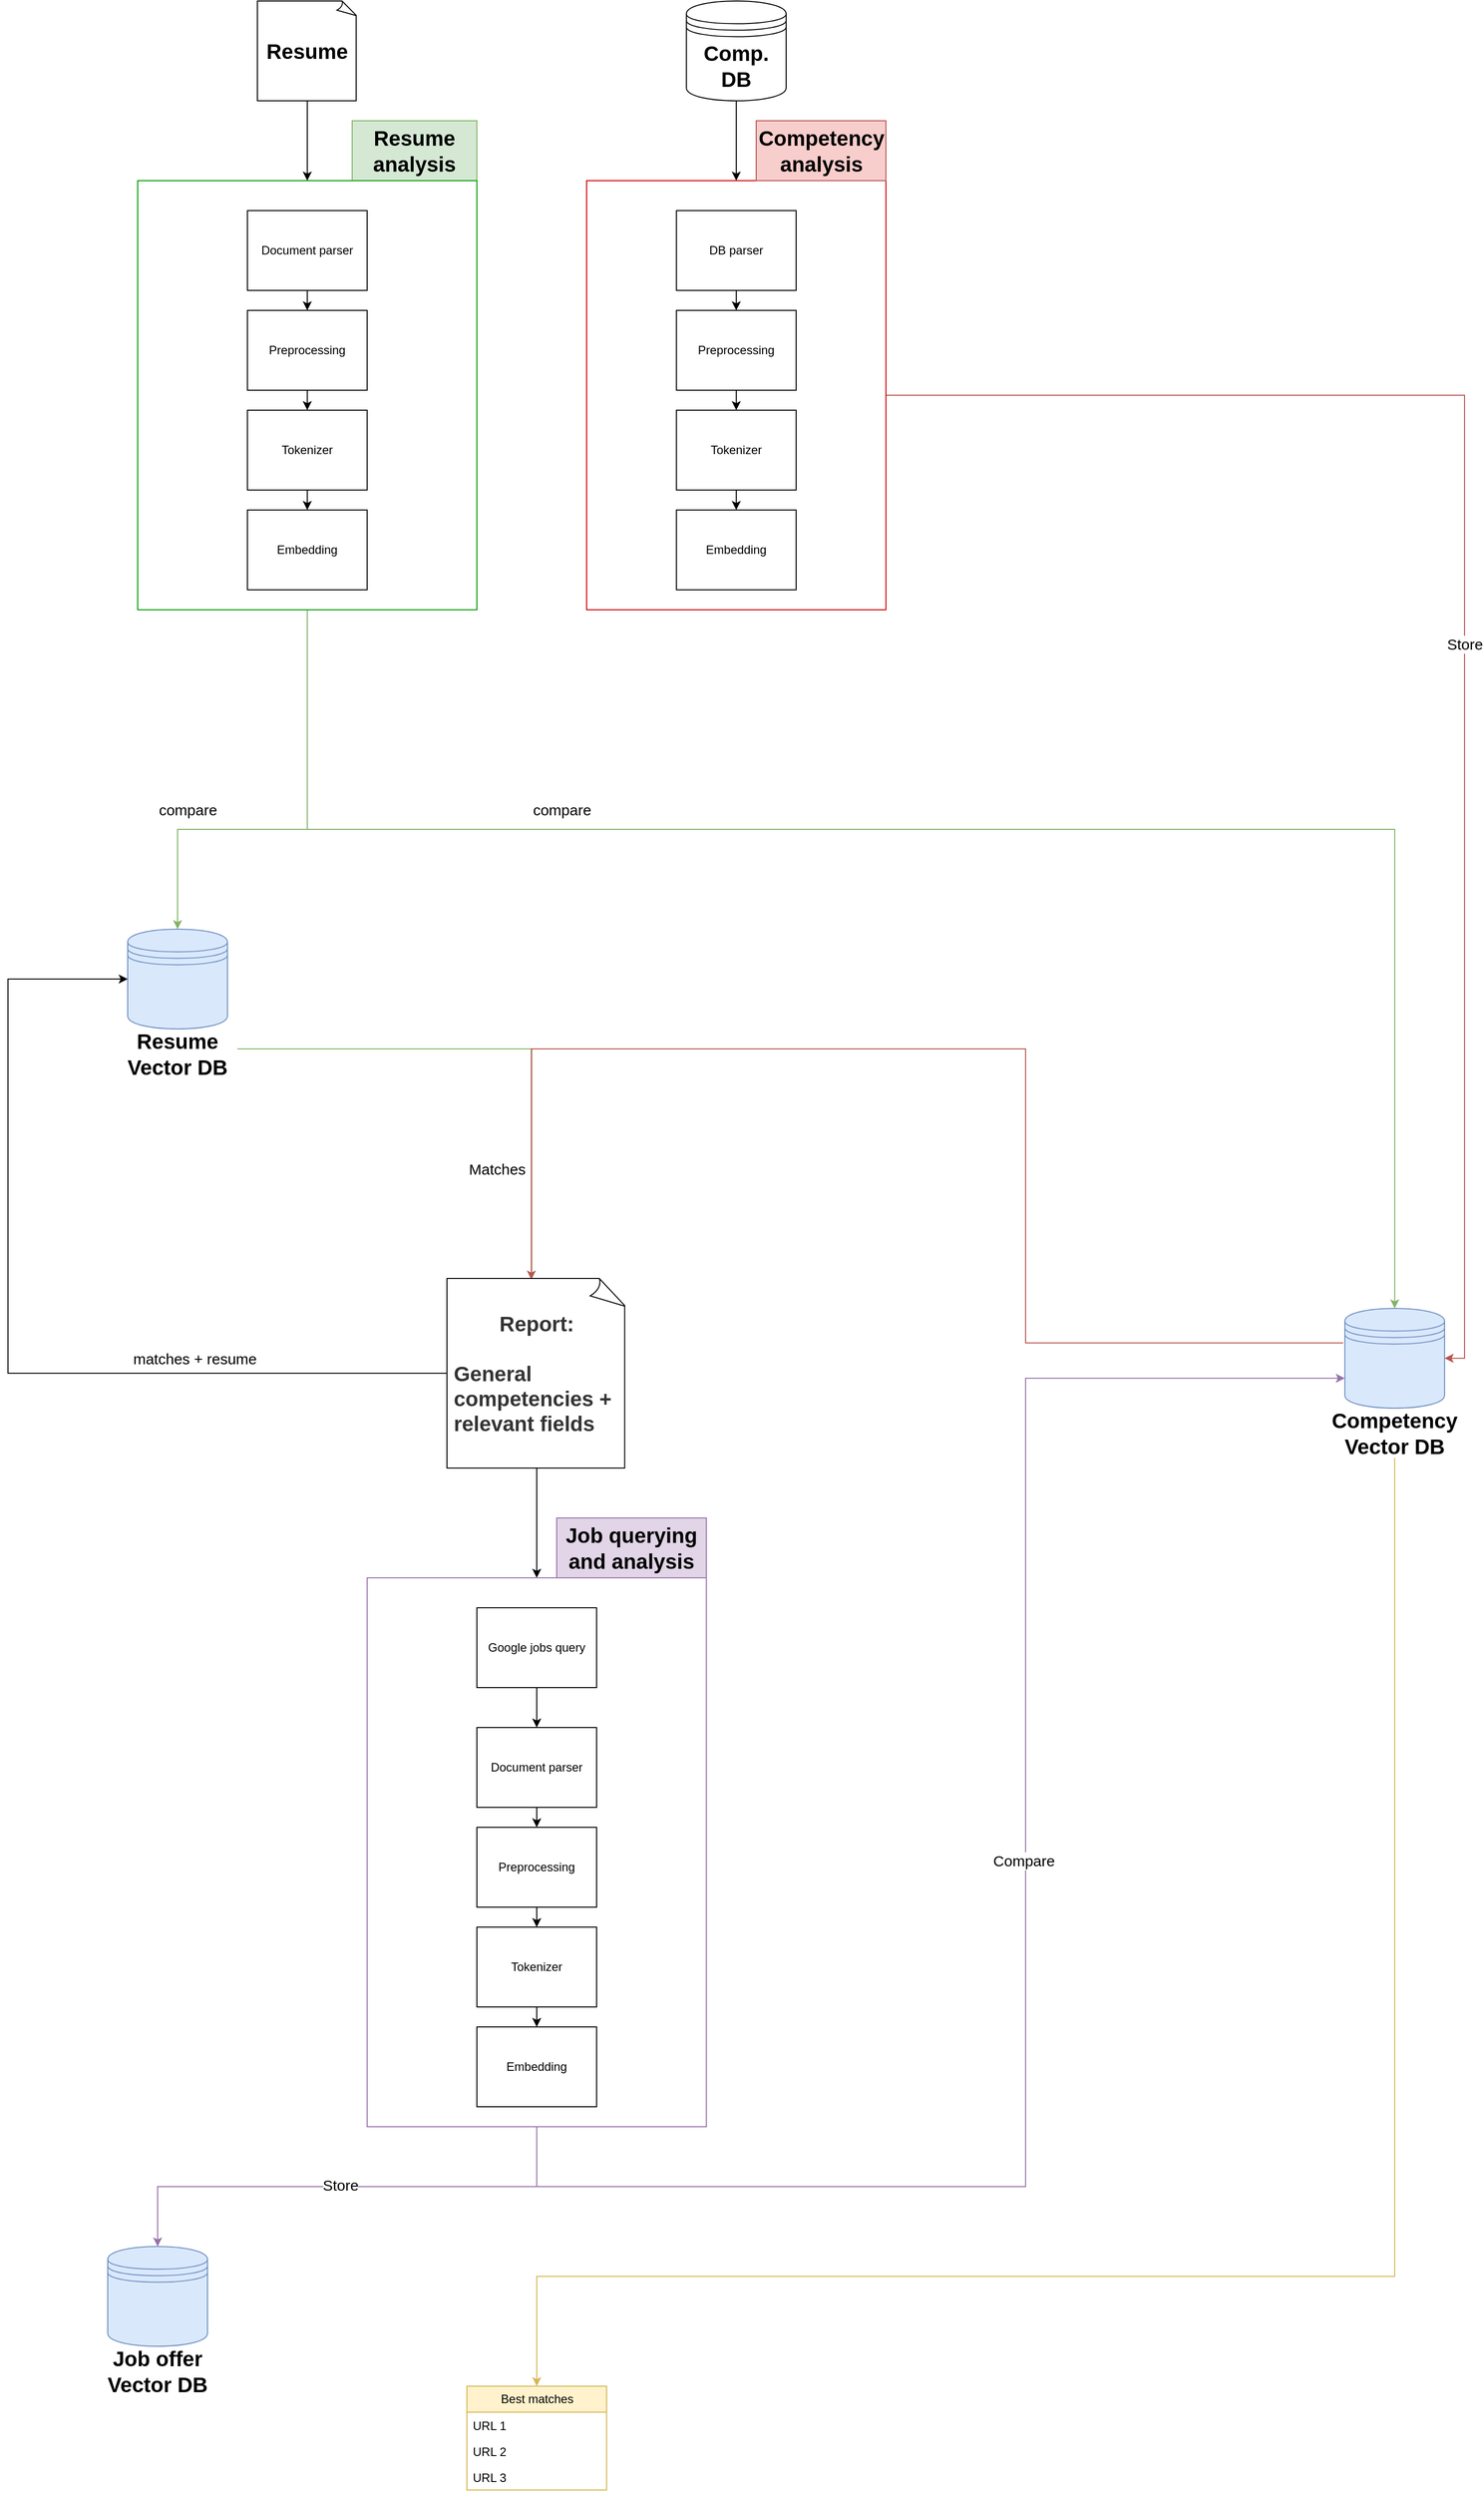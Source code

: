 <mxfile version="24.3.1" type="device">
  <diagram name="Page-1" id="2YBvvXClWsGukQMizWep">
    <mxGraphModel dx="2390" dy="1230" grid="1" gridSize="10" guides="1" tooltips="1" connect="1" arrows="1" fold="1" page="1" pageScale="1" pageWidth="850" pageHeight="1100" math="0" shadow="0">
      <root>
        <mxCell id="0" />
        <mxCell id="1" parent="0" />
        <mxCell id="Z6Mt7gjXPMmhMuYFZUXy-4" value="" style="rounded=0;whiteSpace=wrap;html=1;fillColor=#d5e8d4;strokeColor=#82b366;" vertex="1" parent="1">
          <mxGeometry x="455" y="190" width="125" height="60" as="geometry" />
        </mxCell>
        <mxCell id="Z6Mt7gjXPMmhMuYFZUXy-1" value="Resume" style="whiteSpace=wrap;html=1;shape=mxgraph.basic.document;fontStyle=1;fontSize=21;" vertex="1" parent="1">
          <mxGeometry x="360" y="70" width="100" height="100" as="geometry" />
        </mxCell>
        <mxCell id="Z6Mt7gjXPMmhMuYFZUXy-16" style="edgeStyle=orthogonalEdgeStyle;rounded=0;orthogonalLoop=1;jettySize=auto;html=1;entryX=0.5;entryY=0;entryDx=0;entryDy=0;fillColor=#d5e8d4;strokeColor=#82b366;" edge="1" parent="1" source="Z6Mt7gjXPMmhMuYFZUXy-2" target="Z6Mt7gjXPMmhMuYFZUXy-14">
          <mxGeometry relative="1" as="geometry">
            <Array as="points">
              <mxPoint x="410" y="900" />
              <mxPoint x="280" y="900" />
            </Array>
          </mxGeometry>
        </mxCell>
        <mxCell id="Z6Mt7gjXPMmhMuYFZUXy-37" value="compare" style="edgeLabel;html=1;align=center;verticalAlign=middle;resizable=0;points=[];fontSize=15;" vertex="1" connectable="0" parent="Z6Mt7gjXPMmhMuYFZUXy-16">
          <mxGeometry x="0.08" y="3" relative="1" as="geometry">
            <mxPoint x="-97" y="-23" as="offset" />
          </mxGeometry>
        </mxCell>
        <mxCell id="Z6Mt7gjXPMmhMuYFZUXy-38" style="edgeStyle=orthogonalEdgeStyle;rounded=0;orthogonalLoop=1;jettySize=auto;html=1;fillColor=#d5e8d4;strokeColor=#82b366;" edge="1" parent="1" source="Z6Mt7gjXPMmhMuYFZUXy-2" target="Z6Mt7gjXPMmhMuYFZUXy-26">
          <mxGeometry relative="1" as="geometry">
            <mxPoint x="580" y="880" as="targetPoint" />
            <Array as="points">
              <mxPoint x="410" y="900" />
              <mxPoint x="1500" y="900" />
            </Array>
          </mxGeometry>
        </mxCell>
        <mxCell id="Z6Mt7gjXPMmhMuYFZUXy-2" value="" style="rounded=0;whiteSpace=wrap;html=1;strokeColor=#009900;" vertex="1" parent="1">
          <mxGeometry x="240" y="250" width="340" height="430" as="geometry" />
        </mxCell>
        <mxCell id="Z6Mt7gjXPMmhMuYFZUXy-3" value="Resume analysis" style="text;html=1;align=center;verticalAlign=middle;whiteSpace=wrap;rounded=0;fontSize=21;fontStyle=1" vertex="1" parent="1">
          <mxGeometry x="455" y="192.5" width="125" height="55" as="geometry" />
        </mxCell>
        <mxCell id="Z6Mt7gjXPMmhMuYFZUXy-5" value="" style="endArrow=classic;html=1;rounded=0;exitX=0.5;exitY=1;exitDx=0;exitDy=0;exitPerimeter=0;entryX=0.5;entryY=0;entryDx=0;entryDy=0;" edge="1" parent="1" source="Z6Mt7gjXPMmhMuYFZUXy-1" target="Z6Mt7gjXPMmhMuYFZUXy-2">
          <mxGeometry width="50" height="50" relative="1" as="geometry">
            <mxPoint x="400" y="280" as="sourcePoint" />
            <mxPoint x="410" y="130" as="targetPoint" />
          </mxGeometry>
        </mxCell>
        <mxCell id="Z6Mt7gjXPMmhMuYFZUXy-10" style="edgeStyle=orthogonalEdgeStyle;rounded=0;orthogonalLoop=1;jettySize=auto;html=1;exitX=0.5;exitY=1;exitDx=0;exitDy=0;entryX=0.5;entryY=0;entryDx=0;entryDy=0;" edge="1" parent="1" source="Z6Mt7gjXPMmhMuYFZUXy-7" target="Z6Mt7gjXPMmhMuYFZUXy-8">
          <mxGeometry relative="1" as="geometry" />
        </mxCell>
        <mxCell id="Z6Mt7gjXPMmhMuYFZUXy-7" value="Document parser" style="rounded=0;whiteSpace=wrap;html=1;" vertex="1" parent="1">
          <mxGeometry x="350" y="280" width="120" height="80" as="geometry" />
        </mxCell>
        <mxCell id="Z6Mt7gjXPMmhMuYFZUXy-11" style="edgeStyle=orthogonalEdgeStyle;rounded=0;orthogonalLoop=1;jettySize=auto;html=1;exitX=0.5;exitY=1;exitDx=0;exitDy=0;entryX=0.5;entryY=0;entryDx=0;entryDy=0;" edge="1" parent="1" source="Z6Mt7gjXPMmhMuYFZUXy-8" target="Z6Mt7gjXPMmhMuYFZUXy-9">
          <mxGeometry relative="1" as="geometry" />
        </mxCell>
        <mxCell id="Z6Mt7gjXPMmhMuYFZUXy-8" value="Preprocessing" style="rounded=0;whiteSpace=wrap;html=1;" vertex="1" parent="1">
          <mxGeometry x="350" y="380" width="120" height="80" as="geometry" />
        </mxCell>
        <mxCell id="Z6Mt7gjXPMmhMuYFZUXy-13" style="edgeStyle=orthogonalEdgeStyle;rounded=0;orthogonalLoop=1;jettySize=auto;html=1;exitX=0.5;exitY=1;exitDx=0;exitDy=0;entryX=0.5;entryY=0;entryDx=0;entryDy=0;" edge="1" parent="1" source="Z6Mt7gjXPMmhMuYFZUXy-9" target="Z6Mt7gjXPMmhMuYFZUXy-12">
          <mxGeometry relative="1" as="geometry" />
        </mxCell>
        <mxCell id="Z6Mt7gjXPMmhMuYFZUXy-9" value="Tokenizer" style="rounded=0;whiteSpace=wrap;html=1;" vertex="1" parent="1">
          <mxGeometry x="350" y="480" width="120" height="80" as="geometry" />
        </mxCell>
        <mxCell id="Z6Mt7gjXPMmhMuYFZUXy-12" value="Embedding" style="rounded=0;whiteSpace=wrap;html=1;" vertex="1" parent="1">
          <mxGeometry x="350" y="580" width="120" height="80" as="geometry" />
        </mxCell>
        <mxCell id="Z6Mt7gjXPMmhMuYFZUXy-14" value="" style="shape=datastore;whiteSpace=wrap;html=1;fillColor=#dae8fc;strokeColor=#6c8ebf;" vertex="1" parent="1">
          <mxGeometry x="230" y="1000" width="100" height="100" as="geometry" />
        </mxCell>
        <mxCell id="Z6Mt7gjXPMmhMuYFZUXy-44" style="edgeStyle=orthogonalEdgeStyle;rounded=0;orthogonalLoop=1;jettySize=auto;html=1;fillColor=#d5e8d4;strokeColor=#82b366;" edge="1" parent="1" source="Z6Mt7gjXPMmhMuYFZUXy-15">
          <mxGeometry relative="1" as="geometry">
            <mxPoint x="635" y="1360" as="targetPoint" />
            <Array as="points">
              <mxPoint x="635" y="1120" />
            </Array>
          </mxGeometry>
        </mxCell>
        <mxCell id="Z6Mt7gjXPMmhMuYFZUXy-46" value="Matches" style="edgeLabel;html=1;align=center;verticalAlign=middle;resizable=0;points=[];fontSize=15;" vertex="1" connectable="0" parent="Z6Mt7gjXPMmhMuYFZUXy-44">
          <mxGeometry x="0.023" relative="1" as="geometry">
            <mxPoint x="-14" y="120" as="offset" />
          </mxGeometry>
        </mxCell>
        <mxCell id="Z6Mt7gjXPMmhMuYFZUXy-15" value="Resume Vector DB" style="text;html=1;align=center;verticalAlign=middle;whiteSpace=wrap;rounded=0;fontSize=21;fontStyle=1" vertex="1" parent="1">
          <mxGeometry x="220" y="1100" width="120" height="50" as="geometry" />
        </mxCell>
        <mxCell id="Z6Mt7gjXPMmhMuYFZUXy-28" style="edgeStyle=orthogonalEdgeStyle;rounded=0;orthogonalLoop=1;jettySize=auto;html=1;entryX=1;entryY=0.5;entryDx=0;entryDy=0;fillColor=#f8cecc;strokeColor=#b85450;" edge="1" parent="1" source="Z6Mt7gjXPMmhMuYFZUXy-19" target="Z6Mt7gjXPMmhMuYFZUXy-26">
          <mxGeometry relative="1" as="geometry" />
        </mxCell>
        <mxCell id="Z6Mt7gjXPMmhMuYFZUXy-41" value="&lt;font style=&quot;font-size: 15px;&quot;&gt;Store&lt;/font&gt;" style="edgeLabel;html=1;align=center;verticalAlign=middle;resizable=0;points=[];" vertex="1" connectable="0" parent="Z6Mt7gjXPMmhMuYFZUXy-28">
          <mxGeometry x="0.059" relative="1" as="geometry">
            <mxPoint as="offset" />
          </mxGeometry>
        </mxCell>
        <mxCell id="Z6Mt7gjXPMmhMuYFZUXy-19" value="" style="rounded=0;whiteSpace=wrap;html=1;strokeColor=#CC0000;" vertex="1" parent="1">
          <mxGeometry x="690" y="250" width="300" height="430" as="geometry" />
        </mxCell>
        <mxCell id="Z6Mt7gjXPMmhMuYFZUXy-20" value="" style="rounded=0;whiteSpace=wrap;html=1;fillColor=#f8cecc;strokeColor=#b85450;" vertex="1" parent="1">
          <mxGeometry x="860" y="190" width="130" height="60" as="geometry" />
        </mxCell>
        <mxCell id="Z6Mt7gjXPMmhMuYFZUXy-21" value="Competency analysis" style="text;html=1;align=center;verticalAlign=middle;whiteSpace=wrap;rounded=0;fontSize=21;fontStyle=1" vertex="1" parent="1">
          <mxGeometry x="862.5" y="192.5" width="125" height="55" as="geometry" />
        </mxCell>
        <mxCell id="Z6Mt7gjXPMmhMuYFZUXy-25" style="edgeStyle=orthogonalEdgeStyle;rounded=0;orthogonalLoop=1;jettySize=auto;html=1;entryX=0.5;entryY=0;entryDx=0;entryDy=0;" edge="1" parent="1" source="Z6Mt7gjXPMmhMuYFZUXy-23" target="Z6Mt7gjXPMmhMuYFZUXy-19">
          <mxGeometry relative="1" as="geometry" />
        </mxCell>
        <mxCell id="Z6Mt7gjXPMmhMuYFZUXy-23" value="" style="shape=datastore;whiteSpace=wrap;html=1;" vertex="1" parent="1">
          <mxGeometry x="790" y="70" width="100" height="100" as="geometry" />
        </mxCell>
        <mxCell id="Z6Mt7gjXPMmhMuYFZUXy-24" value="Comp. DB" style="text;html=1;align=center;verticalAlign=middle;whiteSpace=wrap;rounded=0;fontSize=21;fontStyle=1" vertex="1" parent="1">
          <mxGeometry x="790" y="110" width="100" height="50" as="geometry" />
        </mxCell>
        <mxCell id="Z6Mt7gjXPMmhMuYFZUXy-26" value="" style="shape=datastore;whiteSpace=wrap;html=1;fillColor=#dae8fc;strokeColor=#6c8ebf;" vertex="1" parent="1">
          <mxGeometry x="1450" y="1380" width="100" height="100" as="geometry" />
        </mxCell>
        <mxCell id="Z6Mt7gjXPMmhMuYFZUXy-45" style="edgeStyle=orthogonalEdgeStyle;rounded=0;orthogonalLoop=1;jettySize=auto;html=1;exitX=-0.017;exitY=0.346;exitDx=0;exitDy=0;exitPerimeter=0;fillColor=#f8cecc;strokeColor=#b85450;entryX=0.47;entryY=0.006;entryDx=0;entryDy=0;entryPerimeter=0;" edge="1" parent="1" source="Z6Mt7gjXPMmhMuYFZUXy-26" target="Z6Mt7gjXPMmhMuYFZUXy-52">
          <mxGeometry relative="1" as="geometry">
            <mxPoint x="1440" y="1410" as="sourcePoint" />
            <mxPoint x="630" y="1330" as="targetPoint" />
            <Array as="points">
              <mxPoint x="1130" y="1415" />
              <mxPoint x="1130" y="1120" />
              <mxPoint x="635" y="1120" />
            </Array>
          </mxGeometry>
        </mxCell>
        <mxCell id="Z6Mt7gjXPMmhMuYFZUXy-69" style="edgeStyle=orthogonalEdgeStyle;rounded=0;orthogonalLoop=1;jettySize=auto;html=1;fillColor=#fff2cc;strokeColor=#d6b656;entryX=0.5;entryY=0;entryDx=0;entryDy=0;" edge="1" parent="1" source="Z6Mt7gjXPMmhMuYFZUXy-27" target="Z6Mt7gjXPMmhMuYFZUXy-70">
          <mxGeometry relative="1" as="geometry">
            <mxPoint x="1500" y="2490.0" as="targetPoint" />
            <Array as="points">
              <mxPoint x="1500" y="2350" />
              <mxPoint x="640" y="2350" />
            </Array>
          </mxGeometry>
        </mxCell>
        <mxCell id="Z6Mt7gjXPMmhMuYFZUXy-27" value="Competency Vector DB" style="text;html=1;align=center;verticalAlign=middle;whiteSpace=wrap;rounded=0;fontSize=21;fontStyle=1" vertex="1" parent="1">
          <mxGeometry x="1440" y="1480" width="120" height="50" as="geometry" />
        </mxCell>
        <mxCell id="Z6Mt7gjXPMmhMuYFZUXy-29" style="edgeStyle=orthogonalEdgeStyle;rounded=0;orthogonalLoop=1;jettySize=auto;html=1;exitX=0.5;exitY=1;exitDx=0;exitDy=0;entryX=0.5;entryY=0;entryDx=0;entryDy=0;" edge="1" parent="1" source="Z6Mt7gjXPMmhMuYFZUXy-30" target="Z6Mt7gjXPMmhMuYFZUXy-32">
          <mxGeometry relative="1" as="geometry" />
        </mxCell>
        <mxCell id="Z6Mt7gjXPMmhMuYFZUXy-30" value="DB parser" style="rounded=0;whiteSpace=wrap;html=1;" vertex="1" parent="1">
          <mxGeometry x="780" y="280" width="120" height="80" as="geometry" />
        </mxCell>
        <mxCell id="Z6Mt7gjXPMmhMuYFZUXy-31" style="edgeStyle=orthogonalEdgeStyle;rounded=0;orthogonalLoop=1;jettySize=auto;html=1;exitX=0.5;exitY=1;exitDx=0;exitDy=0;entryX=0.5;entryY=0;entryDx=0;entryDy=0;" edge="1" parent="1" source="Z6Mt7gjXPMmhMuYFZUXy-32" target="Z6Mt7gjXPMmhMuYFZUXy-34">
          <mxGeometry relative="1" as="geometry" />
        </mxCell>
        <mxCell id="Z6Mt7gjXPMmhMuYFZUXy-32" value="Preprocessing" style="rounded=0;whiteSpace=wrap;html=1;" vertex="1" parent="1">
          <mxGeometry x="780" y="380" width="120" height="80" as="geometry" />
        </mxCell>
        <mxCell id="Z6Mt7gjXPMmhMuYFZUXy-33" style="edgeStyle=orthogonalEdgeStyle;rounded=0;orthogonalLoop=1;jettySize=auto;html=1;exitX=0.5;exitY=1;exitDx=0;exitDy=0;entryX=0.5;entryY=0;entryDx=0;entryDy=0;" edge="1" parent="1" source="Z6Mt7gjXPMmhMuYFZUXy-34" target="Z6Mt7gjXPMmhMuYFZUXy-35">
          <mxGeometry relative="1" as="geometry" />
        </mxCell>
        <mxCell id="Z6Mt7gjXPMmhMuYFZUXy-34" value="Tokenizer" style="rounded=0;whiteSpace=wrap;html=1;" vertex="1" parent="1">
          <mxGeometry x="780" y="480" width="120" height="80" as="geometry" />
        </mxCell>
        <mxCell id="Z6Mt7gjXPMmhMuYFZUXy-35" value="Embedding" style="rounded=0;whiteSpace=wrap;html=1;" vertex="1" parent="1">
          <mxGeometry x="780" y="580" width="120" height="80" as="geometry" />
        </mxCell>
        <mxCell id="Z6Mt7gjXPMmhMuYFZUXy-39" value="compare" style="edgeLabel;html=1;align=center;verticalAlign=middle;resizable=0;points=[];fontSize=15;" vertex="1" connectable="0" parent="1">
          <mxGeometry x="300" y="890" as="geometry">
            <mxPoint x="365" y="-10" as="offset" />
          </mxGeometry>
        </mxCell>
        <mxCell id="Z6Mt7gjXPMmhMuYFZUXy-47" style="edgeStyle=orthogonalEdgeStyle;rounded=0;orthogonalLoop=1;jettySize=auto;html=1;entryX=0;entryY=0.5;entryDx=0;entryDy=0;exitX=0;exitY=0.5;exitDx=0;exitDy=0;exitPerimeter=0;" edge="1" parent="1" source="Z6Mt7gjXPMmhMuYFZUXy-52" target="Z6Mt7gjXPMmhMuYFZUXy-14">
          <mxGeometry relative="1" as="geometry">
            <mxPoint x="540" y="1410" as="sourcePoint" />
            <Array as="points">
              <mxPoint x="110" y="1445" />
              <mxPoint x="110" y="1050" />
            </Array>
          </mxGeometry>
        </mxCell>
        <mxCell id="Z6Mt7gjXPMmhMuYFZUXy-48" value="matches + resume" style="edgeLabel;html=1;align=center;verticalAlign=middle;resizable=0;points=[];fontSize=15;" vertex="1" connectable="0" parent="Z6Mt7gjXPMmhMuYFZUXy-47">
          <mxGeometry x="-0.322" y="-4" relative="1" as="geometry">
            <mxPoint x="70" y="-11" as="offset" />
          </mxGeometry>
        </mxCell>
        <mxCell id="Z6Mt7gjXPMmhMuYFZUXy-53" style="edgeStyle=orthogonalEdgeStyle;rounded=0;orthogonalLoop=1;jettySize=auto;html=1;" edge="1" parent="1" source="Z6Mt7gjXPMmhMuYFZUXy-52">
          <mxGeometry relative="1" as="geometry">
            <mxPoint x="640" y="1650" as="targetPoint" />
          </mxGeometry>
        </mxCell>
        <mxCell id="Z6Mt7gjXPMmhMuYFZUXy-52" value="&lt;div style=&quot;&quot;&gt;&lt;span style=&quot;color: rgb(51, 51, 51); font-size: 21px; font-weight: 700;&quot;&gt;Report:&lt;/span&gt;&lt;/div&gt;&lt;div style=&quot;&quot;&gt;&lt;span style=&quot;color: rgb(51, 51, 51); font-size: 21px; font-weight: 700;&quot;&gt;&lt;br&gt;&lt;/span&gt;&lt;/div&gt;&lt;span style=&quot;color: rgb(51, 51, 51); font-size: 21px; font-weight: 700;&quot;&gt;&lt;div style=&quot;text-align: left;&quot;&gt;&lt;span style=&quot;background-color: initial;&quot;&gt;&amp;nbsp;General&amp;nbsp; &amp;nbsp;competencies +&amp;nbsp; &amp;nbsp;relevant fields&lt;/span&gt;&lt;/div&gt;&lt;/span&gt;" style="whiteSpace=wrap;html=1;shape=mxgraph.basic.document" vertex="1" parent="1">
          <mxGeometry x="550" y="1350" width="180" height="190" as="geometry" />
        </mxCell>
        <mxCell id="Z6Mt7gjXPMmhMuYFZUXy-55" value="" style="rounded=0;whiteSpace=wrap;html=1;fillColor=#e1d5e7;strokeColor=#9673a6;" vertex="1" parent="1">
          <mxGeometry x="660" y="1590" width="150" height="60" as="geometry" />
        </mxCell>
        <mxCell id="Z6Mt7gjXPMmhMuYFZUXy-68" style="edgeStyle=orthogonalEdgeStyle;rounded=0;orthogonalLoop=1;jettySize=auto;html=1;exitX=0.5;exitY=1;exitDx=0;exitDy=0;fillColor=#e1d5e7;strokeColor=#9673a6;" edge="1" parent="1" source="Z6Mt7gjXPMmhMuYFZUXy-56">
          <mxGeometry relative="1" as="geometry">
            <mxPoint x="1450" y="1450" as="targetPoint" />
            <Array as="points">
              <mxPoint x="640" y="2260" />
              <mxPoint x="1130" y="2260" />
              <mxPoint x="1130" y="1450" />
            </Array>
          </mxGeometry>
        </mxCell>
        <mxCell id="Z6Mt7gjXPMmhMuYFZUXy-77" value="Compare" style="edgeLabel;html=1;align=center;verticalAlign=middle;resizable=0;points=[];fontSize=15;" vertex="1" connectable="0" parent="Z6Mt7gjXPMmhMuYFZUXy-68">
          <mxGeometry x="0.044" y="2" relative="1" as="geometry">
            <mxPoint as="offset" />
          </mxGeometry>
        </mxCell>
        <mxCell id="Z6Mt7gjXPMmhMuYFZUXy-76" style="edgeStyle=orthogonalEdgeStyle;rounded=0;orthogonalLoop=1;jettySize=auto;html=1;fillColor=#e1d5e7;strokeColor=#9673a6;" edge="1" parent="1" source="Z6Mt7gjXPMmhMuYFZUXy-56" target="Z6Mt7gjXPMmhMuYFZUXy-74">
          <mxGeometry relative="1" as="geometry">
            <Array as="points">
              <mxPoint x="640" y="2260" />
              <mxPoint x="260" y="2260" />
            </Array>
          </mxGeometry>
        </mxCell>
        <mxCell id="Z6Mt7gjXPMmhMuYFZUXy-78" value="Store" style="edgeLabel;html=1;align=center;verticalAlign=middle;resizable=0;points=[];fontSize=15;" vertex="1" connectable="0" parent="Z6Mt7gjXPMmhMuYFZUXy-76">
          <mxGeometry x="0.027" y="-2" relative="1" as="geometry">
            <mxPoint as="offset" />
          </mxGeometry>
        </mxCell>
        <mxCell id="Z6Mt7gjXPMmhMuYFZUXy-56" value="" style="rounded=0;whiteSpace=wrap;html=1;strokeColor=#9673a6;fillColor=#FFFFFF;" vertex="1" parent="1">
          <mxGeometry x="470" y="1650" width="340" height="550" as="geometry" />
        </mxCell>
        <mxCell id="Z6Mt7gjXPMmhMuYFZUXy-57" value="Job querying and analysis" style="text;html=1;align=center;verticalAlign=middle;whiteSpace=wrap;rounded=0;fontSize=21;fontStyle=1" vertex="1" parent="1">
          <mxGeometry x="660" y="1592.5" width="150" height="55" as="geometry" />
        </mxCell>
        <mxCell id="Z6Mt7gjXPMmhMuYFZUXy-58" style="edgeStyle=orthogonalEdgeStyle;rounded=0;orthogonalLoop=1;jettySize=auto;html=1;exitX=0.5;exitY=1;exitDx=0;exitDy=0;entryX=0.5;entryY=0;entryDx=0;entryDy=0;" edge="1" parent="1" source="Z6Mt7gjXPMmhMuYFZUXy-59" target="Z6Mt7gjXPMmhMuYFZUXy-61">
          <mxGeometry relative="1" as="geometry" />
        </mxCell>
        <mxCell id="Z6Mt7gjXPMmhMuYFZUXy-59" value="Document parser" style="rounded=0;whiteSpace=wrap;html=1;" vertex="1" parent="1">
          <mxGeometry x="580" y="1800" width="120" height="80" as="geometry" />
        </mxCell>
        <mxCell id="Z6Mt7gjXPMmhMuYFZUXy-60" style="edgeStyle=orthogonalEdgeStyle;rounded=0;orthogonalLoop=1;jettySize=auto;html=1;exitX=0.5;exitY=1;exitDx=0;exitDy=0;entryX=0.5;entryY=0;entryDx=0;entryDy=0;" edge="1" parent="1" source="Z6Mt7gjXPMmhMuYFZUXy-61" target="Z6Mt7gjXPMmhMuYFZUXy-63">
          <mxGeometry relative="1" as="geometry" />
        </mxCell>
        <mxCell id="Z6Mt7gjXPMmhMuYFZUXy-61" value="Preprocessing" style="rounded=0;whiteSpace=wrap;html=1;" vertex="1" parent="1">
          <mxGeometry x="580" y="1900" width="120" height="80" as="geometry" />
        </mxCell>
        <mxCell id="Z6Mt7gjXPMmhMuYFZUXy-62" style="edgeStyle=orthogonalEdgeStyle;rounded=0;orthogonalLoop=1;jettySize=auto;html=1;exitX=0.5;exitY=1;exitDx=0;exitDy=0;entryX=0.5;entryY=0;entryDx=0;entryDy=0;" edge="1" parent="1" source="Z6Mt7gjXPMmhMuYFZUXy-63" target="Z6Mt7gjXPMmhMuYFZUXy-64">
          <mxGeometry relative="1" as="geometry" />
        </mxCell>
        <mxCell id="Z6Mt7gjXPMmhMuYFZUXy-63" value="Tokenizer" style="rounded=0;whiteSpace=wrap;html=1;" vertex="1" parent="1">
          <mxGeometry x="580" y="2000" width="120" height="80" as="geometry" />
        </mxCell>
        <mxCell id="Z6Mt7gjXPMmhMuYFZUXy-64" value="Embedding" style="rounded=0;whiteSpace=wrap;html=1;" vertex="1" parent="1">
          <mxGeometry x="580" y="2100" width="120" height="80" as="geometry" />
        </mxCell>
        <mxCell id="Z6Mt7gjXPMmhMuYFZUXy-66" style="edgeStyle=orthogonalEdgeStyle;rounded=0;orthogonalLoop=1;jettySize=auto;html=1;entryX=0.5;entryY=0;entryDx=0;entryDy=0;" edge="1" parent="1" source="Z6Mt7gjXPMmhMuYFZUXy-65" target="Z6Mt7gjXPMmhMuYFZUXy-59">
          <mxGeometry relative="1" as="geometry" />
        </mxCell>
        <mxCell id="Z6Mt7gjXPMmhMuYFZUXy-65" value="Google jobs query" style="rounded=0;whiteSpace=wrap;html=1;" vertex="1" parent="1">
          <mxGeometry x="580" y="1680" width="120" height="80" as="geometry" />
        </mxCell>
        <mxCell id="Z6Mt7gjXPMmhMuYFZUXy-70" value="Best matches" style="swimlane;fontStyle=0;childLayout=stackLayout;horizontal=1;startSize=26;fillColor=#fff2cc;horizontalStack=0;resizeParent=1;resizeParentMax=0;resizeLast=0;collapsible=1;marginBottom=0;html=1;strokeColor=#d6b656;" vertex="1" parent="1">
          <mxGeometry x="570" y="2460" width="140" height="104" as="geometry" />
        </mxCell>
        <mxCell id="Z6Mt7gjXPMmhMuYFZUXy-71" value="URL 1" style="text;strokeColor=none;fillColor=none;align=left;verticalAlign=top;spacingLeft=4;spacingRight=4;overflow=hidden;rotatable=0;points=[[0,0.5],[1,0.5]];portConstraint=eastwest;whiteSpace=wrap;html=1;" vertex="1" parent="Z6Mt7gjXPMmhMuYFZUXy-70">
          <mxGeometry y="26" width="140" height="26" as="geometry" />
        </mxCell>
        <mxCell id="Z6Mt7gjXPMmhMuYFZUXy-72" value="URL 2" style="text;strokeColor=none;fillColor=none;align=left;verticalAlign=top;spacingLeft=4;spacingRight=4;overflow=hidden;rotatable=0;points=[[0,0.5],[1,0.5]];portConstraint=eastwest;whiteSpace=wrap;html=1;" vertex="1" parent="Z6Mt7gjXPMmhMuYFZUXy-70">
          <mxGeometry y="52" width="140" height="26" as="geometry" />
        </mxCell>
        <mxCell id="Z6Mt7gjXPMmhMuYFZUXy-73" value="URL 3" style="text;strokeColor=none;fillColor=none;align=left;verticalAlign=top;spacingLeft=4;spacingRight=4;overflow=hidden;rotatable=0;points=[[0,0.5],[1,0.5]];portConstraint=eastwest;whiteSpace=wrap;html=1;" vertex="1" parent="Z6Mt7gjXPMmhMuYFZUXy-70">
          <mxGeometry y="78" width="140" height="26" as="geometry" />
        </mxCell>
        <mxCell id="Z6Mt7gjXPMmhMuYFZUXy-74" value="" style="shape=datastore;whiteSpace=wrap;html=1;fillColor=#dae8fc;strokeColor=#6c8ebf;" vertex="1" parent="1">
          <mxGeometry x="210" y="2320" width="100" height="100" as="geometry" />
        </mxCell>
        <mxCell id="Z6Mt7gjXPMmhMuYFZUXy-75" value="Job offer Vector DB" style="text;html=1;align=center;verticalAlign=middle;whiteSpace=wrap;rounded=0;fontSize=21;fontStyle=1" vertex="1" parent="1">
          <mxGeometry x="200" y="2420" width="120" height="50" as="geometry" />
        </mxCell>
      </root>
    </mxGraphModel>
  </diagram>
</mxfile>
